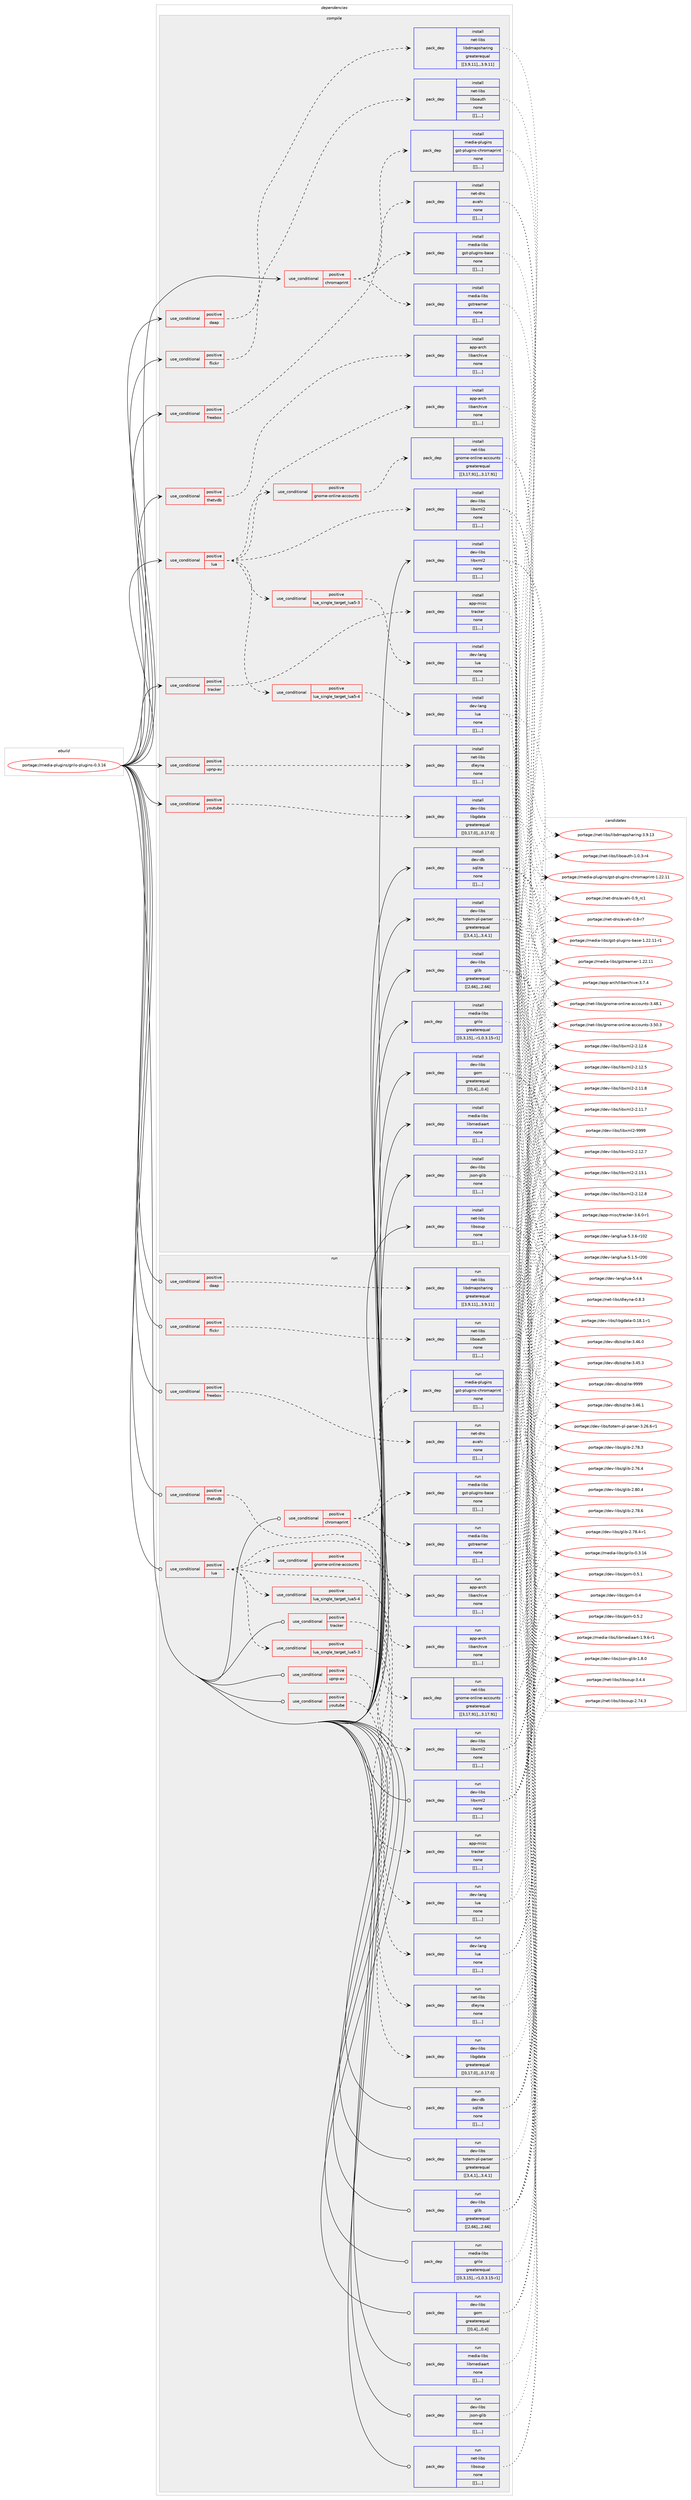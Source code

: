 digraph prolog {

# *************
# Graph options
# *************

newrank=true;
concentrate=true;
compound=true;
graph [rankdir=LR,fontname=Helvetica,fontsize=10,ranksep=1.5];#, ranksep=2.5, nodesep=0.2];
edge  [arrowhead=vee];
node  [fontname=Helvetica,fontsize=10];

# **********
# The ebuild
# **********

subgraph cluster_leftcol {
color=gray;
label=<<i>ebuild</i>>;
id [label="portage://media-plugins/grilo-plugins-0.3.16", color=red, width=4, href="../media-plugins/grilo-plugins-0.3.16.svg"];
}

# ****************
# The dependencies
# ****************

subgraph cluster_midcol {
color=gray;
label=<<i>dependencies</i>>;
subgraph cluster_compile {
fillcolor="#eeeeee";
style=filled;
label=<<i>compile</i>>;
subgraph cond82218 {
dependency324879 [label=<<TABLE BORDER="0" CELLBORDER="1" CELLSPACING="0" CELLPADDING="4"><TR><TD ROWSPAN="3" CELLPADDING="10">use_conditional</TD></TR><TR><TD>positive</TD></TR><TR><TD>chromaprint</TD></TR></TABLE>>, shape=none, color=red];
subgraph pack240102 {
dependency324880 [label=<<TABLE BORDER="0" CELLBORDER="1" CELLSPACING="0" CELLPADDING="4" WIDTH="220"><TR><TD ROWSPAN="6" CELLPADDING="30">pack_dep</TD></TR><TR><TD WIDTH="110">install</TD></TR><TR><TD>media-libs</TD></TR><TR><TD>gstreamer</TD></TR><TR><TD>none</TD></TR><TR><TD>[[],,,,]</TD></TR></TABLE>>, shape=none, color=blue];
}
dependency324879:e -> dependency324880:w [weight=20,style="dashed",arrowhead="vee"];
subgraph pack240103 {
dependency324881 [label=<<TABLE BORDER="0" CELLBORDER="1" CELLSPACING="0" CELLPADDING="4" WIDTH="220"><TR><TD ROWSPAN="6" CELLPADDING="30">pack_dep</TD></TR><TR><TD WIDTH="110">install</TD></TR><TR><TD>media-libs</TD></TR><TR><TD>gst-plugins-base</TD></TR><TR><TD>none</TD></TR><TR><TD>[[],,,,]</TD></TR></TABLE>>, shape=none, color=blue];
}
dependency324879:e -> dependency324881:w [weight=20,style="dashed",arrowhead="vee"];
subgraph pack240104 {
dependency324882 [label=<<TABLE BORDER="0" CELLBORDER="1" CELLSPACING="0" CELLPADDING="4" WIDTH="220"><TR><TD ROWSPAN="6" CELLPADDING="30">pack_dep</TD></TR><TR><TD WIDTH="110">install</TD></TR><TR><TD>media-plugins</TD></TR><TR><TD>gst-plugins-chromaprint</TD></TR><TR><TD>none</TD></TR><TR><TD>[[],,,,]</TD></TR></TABLE>>, shape=none, color=blue];
}
dependency324879:e -> dependency324882:w [weight=20,style="dashed",arrowhead="vee"];
}
id:e -> dependency324879:w [weight=20,style="solid",arrowhead="vee"];
subgraph cond82219 {
dependency324883 [label=<<TABLE BORDER="0" CELLBORDER="1" CELLSPACING="0" CELLPADDING="4"><TR><TD ROWSPAN="3" CELLPADDING="10">use_conditional</TD></TR><TR><TD>positive</TD></TR><TR><TD>daap</TD></TR></TABLE>>, shape=none, color=red];
subgraph pack240105 {
dependency324884 [label=<<TABLE BORDER="0" CELLBORDER="1" CELLSPACING="0" CELLPADDING="4" WIDTH="220"><TR><TD ROWSPAN="6" CELLPADDING="30">pack_dep</TD></TR><TR><TD WIDTH="110">install</TD></TR><TR><TD>net-libs</TD></TR><TR><TD>libdmapsharing</TD></TR><TR><TD>greaterequal</TD></TR><TR><TD>[[3,9,11],,,3.9.11]</TD></TR></TABLE>>, shape=none, color=blue];
}
dependency324883:e -> dependency324884:w [weight=20,style="dashed",arrowhead="vee"];
}
id:e -> dependency324883:w [weight=20,style="solid",arrowhead="vee"];
subgraph cond82220 {
dependency324885 [label=<<TABLE BORDER="0" CELLBORDER="1" CELLSPACING="0" CELLPADDING="4"><TR><TD ROWSPAN="3" CELLPADDING="10">use_conditional</TD></TR><TR><TD>positive</TD></TR><TR><TD>flickr</TD></TR></TABLE>>, shape=none, color=red];
subgraph pack240106 {
dependency324886 [label=<<TABLE BORDER="0" CELLBORDER="1" CELLSPACING="0" CELLPADDING="4" WIDTH="220"><TR><TD ROWSPAN="6" CELLPADDING="30">pack_dep</TD></TR><TR><TD WIDTH="110">install</TD></TR><TR><TD>net-libs</TD></TR><TR><TD>liboauth</TD></TR><TR><TD>none</TD></TR><TR><TD>[[],,,,]</TD></TR></TABLE>>, shape=none, color=blue];
}
dependency324885:e -> dependency324886:w [weight=20,style="dashed",arrowhead="vee"];
}
id:e -> dependency324885:w [weight=20,style="solid",arrowhead="vee"];
subgraph cond82221 {
dependency324887 [label=<<TABLE BORDER="0" CELLBORDER="1" CELLSPACING="0" CELLPADDING="4"><TR><TD ROWSPAN="3" CELLPADDING="10">use_conditional</TD></TR><TR><TD>positive</TD></TR><TR><TD>freebox</TD></TR></TABLE>>, shape=none, color=red];
subgraph pack240107 {
dependency324888 [label=<<TABLE BORDER="0" CELLBORDER="1" CELLSPACING="0" CELLPADDING="4" WIDTH="220"><TR><TD ROWSPAN="6" CELLPADDING="30">pack_dep</TD></TR><TR><TD WIDTH="110">install</TD></TR><TR><TD>net-dns</TD></TR><TR><TD>avahi</TD></TR><TR><TD>none</TD></TR><TR><TD>[[],,,,]</TD></TR></TABLE>>, shape=none, color=blue];
}
dependency324887:e -> dependency324888:w [weight=20,style="dashed",arrowhead="vee"];
}
id:e -> dependency324887:w [weight=20,style="solid",arrowhead="vee"];
subgraph cond82222 {
dependency324889 [label=<<TABLE BORDER="0" CELLBORDER="1" CELLSPACING="0" CELLPADDING="4"><TR><TD ROWSPAN="3" CELLPADDING="10">use_conditional</TD></TR><TR><TD>positive</TD></TR><TR><TD>lua</TD></TR></TABLE>>, shape=none, color=red];
subgraph cond82223 {
dependency324890 [label=<<TABLE BORDER="0" CELLBORDER="1" CELLSPACING="0" CELLPADDING="4"><TR><TD ROWSPAN="3" CELLPADDING="10">use_conditional</TD></TR><TR><TD>positive</TD></TR><TR><TD>lua_single_target_lua5-3</TD></TR></TABLE>>, shape=none, color=red];
subgraph pack240108 {
dependency324891 [label=<<TABLE BORDER="0" CELLBORDER="1" CELLSPACING="0" CELLPADDING="4" WIDTH="220"><TR><TD ROWSPAN="6" CELLPADDING="30">pack_dep</TD></TR><TR><TD WIDTH="110">install</TD></TR><TR><TD>dev-lang</TD></TR><TR><TD>lua</TD></TR><TR><TD>none</TD></TR><TR><TD>[[],,,,]</TD></TR></TABLE>>, shape=none, color=blue];
}
dependency324890:e -> dependency324891:w [weight=20,style="dashed",arrowhead="vee"];
}
dependency324889:e -> dependency324890:w [weight=20,style="dashed",arrowhead="vee"];
subgraph cond82224 {
dependency324892 [label=<<TABLE BORDER="0" CELLBORDER="1" CELLSPACING="0" CELLPADDING="4"><TR><TD ROWSPAN="3" CELLPADDING="10">use_conditional</TD></TR><TR><TD>positive</TD></TR><TR><TD>lua_single_target_lua5-4</TD></TR></TABLE>>, shape=none, color=red];
subgraph pack240109 {
dependency324893 [label=<<TABLE BORDER="0" CELLBORDER="1" CELLSPACING="0" CELLPADDING="4" WIDTH="220"><TR><TD ROWSPAN="6" CELLPADDING="30">pack_dep</TD></TR><TR><TD WIDTH="110">install</TD></TR><TR><TD>dev-lang</TD></TR><TR><TD>lua</TD></TR><TR><TD>none</TD></TR><TR><TD>[[],,,,]</TD></TR></TABLE>>, shape=none, color=blue];
}
dependency324892:e -> dependency324893:w [weight=20,style="dashed",arrowhead="vee"];
}
dependency324889:e -> dependency324892:w [weight=20,style="dashed",arrowhead="vee"];
subgraph pack240110 {
dependency324894 [label=<<TABLE BORDER="0" CELLBORDER="1" CELLSPACING="0" CELLPADDING="4" WIDTH="220"><TR><TD ROWSPAN="6" CELLPADDING="30">pack_dep</TD></TR><TR><TD WIDTH="110">install</TD></TR><TR><TD>app-arch</TD></TR><TR><TD>libarchive</TD></TR><TR><TD>none</TD></TR><TR><TD>[[],,,,]</TD></TR></TABLE>>, shape=none, color=blue];
}
dependency324889:e -> dependency324894:w [weight=20,style="dashed",arrowhead="vee"];
subgraph pack240111 {
dependency324895 [label=<<TABLE BORDER="0" CELLBORDER="1" CELLSPACING="0" CELLPADDING="4" WIDTH="220"><TR><TD ROWSPAN="6" CELLPADDING="30">pack_dep</TD></TR><TR><TD WIDTH="110">install</TD></TR><TR><TD>dev-libs</TD></TR><TR><TD>libxml2</TD></TR><TR><TD>none</TD></TR><TR><TD>[[],,,,]</TD></TR></TABLE>>, shape=none, color=blue];
}
dependency324889:e -> dependency324895:w [weight=20,style="dashed",arrowhead="vee"];
subgraph cond82225 {
dependency324896 [label=<<TABLE BORDER="0" CELLBORDER="1" CELLSPACING="0" CELLPADDING="4"><TR><TD ROWSPAN="3" CELLPADDING="10">use_conditional</TD></TR><TR><TD>positive</TD></TR><TR><TD>gnome-online-accounts</TD></TR></TABLE>>, shape=none, color=red];
subgraph pack240112 {
dependency324897 [label=<<TABLE BORDER="0" CELLBORDER="1" CELLSPACING="0" CELLPADDING="4" WIDTH="220"><TR><TD ROWSPAN="6" CELLPADDING="30">pack_dep</TD></TR><TR><TD WIDTH="110">install</TD></TR><TR><TD>net-libs</TD></TR><TR><TD>gnome-online-accounts</TD></TR><TR><TD>greaterequal</TD></TR><TR><TD>[[3,17,91],,,3.17.91]</TD></TR></TABLE>>, shape=none, color=blue];
}
dependency324896:e -> dependency324897:w [weight=20,style="dashed",arrowhead="vee"];
}
dependency324889:e -> dependency324896:w [weight=20,style="dashed",arrowhead="vee"];
}
id:e -> dependency324889:w [weight=20,style="solid",arrowhead="vee"];
subgraph cond82226 {
dependency324898 [label=<<TABLE BORDER="0" CELLBORDER="1" CELLSPACING="0" CELLPADDING="4"><TR><TD ROWSPAN="3" CELLPADDING="10">use_conditional</TD></TR><TR><TD>positive</TD></TR><TR><TD>thetvdb</TD></TR></TABLE>>, shape=none, color=red];
subgraph pack240113 {
dependency324899 [label=<<TABLE BORDER="0" CELLBORDER="1" CELLSPACING="0" CELLPADDING="4" WIDTH="220"><TR><TD ROWSPAN="6" CELLPADDING="30">pack_dep</TD></TR><TR><TD WIDTH="110">install</TD></TR><TR><TD>app-arch</TD></TR><TR><TD>libarchive</TD></TR><TR><TD>none</TD></TR><TR><TD>[[],,,,]</TD></TR></TABLE>>, shape=none, color=blue];
}
dependency324898:e -> dependency324899:w [weight=20,style="dashed",arrowhead="vee"];
}
id:e -> dependency324898:w [weight=20,style="solid",arrowhead="vee"];
subgraph cond82227 {
dependency324900 [label=<<TABLE BORDER="0" CELLBORDER="1" CELLSPACING="0" CELLPADDING="4"><TR><TD ROWSPAN="3" CELLPADDING="10">use_conditional</TD></TR><TR><TD>positive</TD></TR><TR><TD>tracker</TD></TR></TABLE>>, shape=none, color=red];
subgraph pack240114 {
dependency324901 [label=<<TABLE BORDER="0" CELLBORDER="1" CELLSPACING="0" CELLPADDING="4" WIDTH="220"><TR><TD ROWSPAN="6" CELLPADDING="30">pack_dep</TD></TR><TR><TD WIDTH="110">install</TD></TR><TR><TD>app-misc</TD></TR><TR><TD>tracker</TD></TR><TR><TD>none</TD></TR><TR><TD>[[],,,,]</TD></TR></TABLE>>, shape=none, color=blue];
}
dependency324900:e -> dependency324901:w [weight=20,style="dashed",arrowhead="vee"];
}
id:e -> dependency324900:w [weight=20,style="solid",arrowhead="vee"];
subgraph cond82228 {
dependency324902 [label=<<TABLE BORDER="0" CELLBORDER="1" CELLSPACING="0" CELLPADDING="4"><TR><TD ROWSPAN="3" CELLPADDING="10">use_conditional</TD></TR><TR><TD>positive</TD></TR><TR><TD>upnp-av</TD></TR></TABLE>>, shape=none, color=red];
subgraph pack240115 {
dependency324903 [label=<<TABLE BORDER="0" CELLBORDER="1" CELLSPACING="0" CELLPADDING="4" WIDTH="220"><TR><TD ROWSPAN="6" CELLPADDING="30">pack_dep</TD></TR><TR><TD WIDTH="110">install</TD></TR><TR><TD>net-libs</TD></TR><TR><TD>dleyna</TD></TR><TR><TD>none</TD></TR><TR><TD>[[],,,,]</TD></TR></TABLE>>, shape=none, color=blue];
}
dependency324902:e -> dependency324903:w [weight=20,style="dashed",arrowhead="vee"];
}
id:e -> dependency324902:w [weight=20,style="solid",arrowhead="vee"];
subgraph cond82229 {
dependency324904 [label=<<TABLE BORDER="0" CELLBORDER="1" CELLSPACING="0" CELLPADDING="4"><TR><TD ROWSPAN="3" CELLPADDING="10">use_conditional</TD></TR><TR><TD>positive</TD></TR><TR><TD>youtube</TD></TR></TABLE>>, shape=none, color=red];
subgraph pack240116 {
dependency324905 [label=<<TABLE BORDER="0" CELLBORDER="1" CELLSPACING="0" CELLPADDING="4" WIDTH="220"><TR><TD ROWSPAN="6" CELLPADDING="30">pack_dep</TD></TR><TR><TD WIDTH="110">install</TD></TR><TR><TD>dev-libs</TD></TR><TR><TD>libgdata</TD></TR><TR><TD>greaterequal</TD></TR><TR><TD>[[0,17,0],,,0.17.0]</TD></TR></TABLE>>, shape=none, color=blue];
}
dependency324904:e -> dependency324905:w [weight=20,style="dashed",arrowhead="vee"];
}
id:e -> dependency324904:w [weight=20,style="solid",arrowhead="vee"];
subgraph pack240117 {
dependency324906 [label=<<TABLE BORDER="0" CELLBORDER="1" CELLSPACING="0" CELLPADDING="4" WIDTH="220"><TR><TD ROWSPAN="6" CELLPADDING="30">pack_dep</TD></TR><TR><TD WIDTH="110">install</TD></TR><TR><TD>dev-db</TD></TR><TR><TD>sqlite</TD></TR><TR><TD>none</TD></TR><TR><TD>[[],,,,]</TD></TR></TABLE>>, shape=none, color=blue];
}
id:e -> dependency324906:w [weight=20,style="solid",arrowhead="vee"];
subgraph pack240118 {
dependency324907 [label=<<TABLE BORDER="0" CELLBORDER="1" CELLSPACING="0" CELLPADDING="4" WIDTH="220"><TR><TD ROWSPAN="6" CELLPADDING="30">pack_dep</TD></TR><TR><TD WIDTH="110">install</TD></TR><TR><TD>dev-libs</TD></TR><TR><TD>glib</TD></TR><TR><TD>greaterequal</TD></TR><TR><TD>[[2,66],,,2.66]</TD></TR></TABLE>>, shape=none, color=blue];
}
id:e -> dependency324907:w [weight=20,style="solid",arrowhead="vee"];
subgraph pack240119 {
dependency324908 [label=<<TABLE BORDER="0" CELLBORDER="1" CELLSPACING="0" CELLPADDING="4" WIDTH="220"><TR><TD ROWSPAN="6" CELLPADDING="30">pack_dep</TD></TR><TR><TD WIDTH="110">install</TD></TR><TR><TD>dev-libs</TD></TR><TR><TD>gom</TD></TR><TR><TD>greaterequal</TD></TR><TR><TD>[[0,4],,,0.4]</TD></TR></TABLE>>, shape=none, color=blue];
}
id:e -> dependency324908:w [weight=20,style="solid",arrowhead="vee"];
subgraph pack240120 {
dependency324909 [label=<<TABLE BORDER="0" CELLBORDER="1" CELLSPACING="0" CELLPADDING="4" WIDTH="220"><TR><TD ROWSPAN="6" CELLPADDING="30">pack_dep</TD></TR><TR><TD WIDTH="110">install</TD></TR><TR><TD>dev-libs</TD></TR><TR><TD>json-glib</TD></TR><TR><TD>none</TD></TR><TR><TD>[[],,,,]</TD></TR></TABLE>>, shape=none, color=blue];
}
id:e -> dependency324909:w [weight=20,style="solid",arrowhead="vee"];
subgraph pack240121 {
dependency324910 [label=<<TABLE BORDER="0" CELLBORDER="1" CELLSPACING="0" CELLPADDING="4" WIDTH="220"><TR><TD ROWSPAN="6" CELLPADDING="30">pack_dep</TD></TR><TR><TD WIDTH="110">install</TD></TR><TR><TD>dev-libs</TD></TR><TR><TD>libxml2</TD></TR><TR><TD>none</TD></TR><TR><TD>[[],,,,]</TD></TR></TABLE>>, shape=none, color=blue];
}
id:e -> dependency324910:w [weight=20,style="solid",arrowhead="vee"];
subgraph pack240122 {
dependency324911 [label=<<TABLE BORDER="0" CELLBORDER="1" CELLSPACING="0" CELLPADDING="4" WIDTH="220"><TR><TD ROWSPAN="6" CELLPADDING="30">pack_dep</TD></TR><TR><TD WIDTH="110">install</TD></TR><TR><TD>dev-libs</TD></TR><TR><TD>totem-pl-parser</TD></TR><TR><TD>greaterequal</TD></TR><TR><TD>[[3,4,1],,,3.4.1]</TD></TR></TABLE>>, shape=none, color=blue];
}
id:e -> dependency324911:w [weight=20,style="solid",arrowhead="vee"];
subgraph pack240123 {
dependency324912 [label=<<TABLE BORDER="0" CELLBORDER="1" CELLSPACING="0" CELLPADDING="4" WIDTH="220"><TR><TD ROWSPAN="6" CELLPADDING="30">pack_dep</TD></TR><TR><TD WIDTH="110">install</TD></TR><TR><TD>media-libs</TD></TR><TR><TD>grilo</TD></TR><TR><TD>greaterequal</TD></TR><TR><TD>[[0,3,15],,-r1,0.3.15-r1]</TD></TR></TABLE>>, shape=none, color=blue];
}
id:e -> dependency324912:w [weight=20,style="solid",arrowhead="vee"];
subgraph pack240124 {
dependency324913 [label=<<TABLE BORDER="0" CELLBORDER="1" CELLSPACING="0" CELLPADDING="4" WIDTH="220"><TR><TD ROWSPAN="6" CELLPADDING="30">pack_dep</TD></TR><TR><TD WIDTH="110">install</TD></TR><TR><TD>media-libs</TD></TR><TR><TD>libmediaart</TD></TR><TR><TD>none</TD></TR><TR><TD>[[],,,,]</TD></TR></TABLE>>, shape=none, color=blue];
}
id:e -> dependency324913:w [weight=20,style="solid",arrowhead="vee"];
subgraph pack240125 {
dependency324914 [label=<<TABLE BORDER="0" CELLBORDER="1" CELLSPACING="0" CELLPADDING="4" WIDTH="220"><TR><TD ROWSPAN="6" CELLPADDING="30">pack_dep</TD></TR><TR><TD WIDTH="110">install</TD></TR><TR><TD>net-libs</TD></TR><TR><TD>libsoup</TD></TR><TR><TD>none</TD></TR><TR><TD>[[],,,,]</TD></TR></TABLE>>, shape=none, color=blue];
}
id:e -> dependency324914:w [weight=20,style="solid",arrowhead="vee"];
}
subgraph cluster_compileandrun {
fillcolor="#eeeeee";
style=filled;
label=<<i>compile and run</i>>;
}
subgraph cluster_run {
fillcolor="#eeeeee";
style=filled;
label=<<i>run</i>>;
subgraph cond82230 {
dependency324915 [label=<<TABLE BORDER="0" CELLBORDER="1" CELLSPACING="0" CELLPADDING="4"><TR><TD ROWSPAN="3" CELLPADDING="10">use_conditional</TD></TR><TR><TD>positive</TD></TR><TR><TD>chromaprint</TD></TR></TABLE>>, shape=none, color=red];
subgraph pack240126 {
dependency324916 [label=<<TABLE BORDER="0" CELLBORDER="1" CELLSPACING="0" CELLPADDING="4" WIDTH="220"><TR><TD ROWSPAN="6" CELLPADDING="30">pack_dep</TD></TR><TR><TD WIDTH="110">run</TD></TR><TR><TD>media-libs</TD></TR><TR><TD>gstreamer</TD></TR><TR><TD>none</TD></TR><TR><TD>[[],,,,]</TD></TR></TABLE>>, shape=none, color=blue];
}
dependency324915:e -> dependency324916:w [weight=20,style="dashed",arrowhead="vee"];
subgraph pack240127 {
dependency324917 [label=<<TABLE BORDER="0" CELLBORDER="1" CELLSPACING="0" CELLPADDING="4" WIDTH="220"><TR><TD ROWSPAN="6" CELLPADDING="30">pack_dep</TD></TR><TR><TD WIDTH="110">run</TD></TR><TR><TD>media-libs</TD></TR><TR><TD>gst-plugins-base</TD></TR><TR><TD>none</TD></TR><TR><TD>[[],,,,]</TD></TR></TABLE>>, shape=none, color=blue];
}
dependency324915:e -> dependency324917:w [weight=20,style="dashed",arrowhead="vee"];
subgraph pack240128 {
dependency324918 [label=<<TABLE BORDER="0" CELLBORDER="1" CELLSPACING="0" CELLPADDING="4" WIDTH="220"><TR><TD ROWSPAN="6" CELLPADDING="30">pack_dep</TD></TR><TR><TD WIDTH="110">run</TD></TR><TR><TD>media-plugins</TD></TR><TR><TD>gst-plugins-chromaprint</TD></TR><TR><TD>none</TD></TR><TR><TD>[[],,,,]</TD></TR></TABLE>>, shape=none, color=blue];
}
dependency324915:e -> dependency324918:w [weight=20,style="dashed",arrowhead="vee"];
}
id:e -> dependency324915:w [weight=20,style="solid",arrowhead="odot"];
subgraph cond82231 {
dependency324919 [label=<<TABLE BORDER="0" CELLBORDER="1" CELLSPACING="0" CELLPADDING="4"><TR><TD ROWSPAN="3" CELLPADDING="10">use_conditional</TD></TR><TR><TD>positive</TD></TR><TR><TD>daap</TD></TR></TABLE>>, shape=none, color=red];
subgraph pack240129 {
dependency324920 [label=<<TABLE BORDER="0" CELLBORDER="1" CELLSPACING="0" CELLPADDING="4" WIDTH="220"><TR><TD ROWSPAN="6" CELLPADDING="30">pack_dep</TD></TR><TR><TD WIDTH="110">run</TD></TR><TR><TD>net-libs</TD></TR><TR><TD>libdmapsharing</TD></TR><TR><TD>greaterequal</TD></TR><TR><TD>[[3,9,11],,,3.9.11]</TD></TR></TABLE>>, shape=none, color=blue];
}
dependency324919:e -> dependency324920:w [weight=20,style="dashed",arrowhead="vee"];
}
id:e -> dependency324919:w [weight=20,style="solid",arrowhead="odot"];
subgraph cond82232 {
dependency324921 [label=<<TABLE BORDER="0" CELLBORDER="1" CELLSPACING="0" CELLPADDING="4"><TR><TD ROWSPAN="3" CELLPADDING="10">use_conditional</TD></TR><TR><TD>positive</TD></TR><TR><TD>flickr</TD></TR></TABLE>>, shape=none, color=red];
subgraph pack240130 {
dependency324922 [label=<<TABLE BORDER="0" CELLBORDER="1" CELLSPACING="0" CELLPADDING="4" WIDTH="220"><TR><TD ROWSPAN="6" CELLPADDING="30">pack_dep</TD></TR><TR><TD WIDTH="110">run</TD></TR><TR><TD>net-libs</TD></TR><TR><TD>liboauth</TD></TR><TR><TD>none</TD></TR><TR><TD>[[],,,,]</TD></TR></TABLE>>, shape=none, color=blue];
}
dependency324921:e -> dependency324922:w [weight=20,style="dashed",arrowhead="vee"];
}
id:e -> dependency324921:w [weight=20,style="solid",arrowhead="odot"];
subgraph cond82233 {
dependency324923 [label=<<TABLE BORDER="0" CELLBORDER="1" CELLSPACING="0" CELLPADDING="4"><TR><TD ROWSPAN="3" CELLPADDING="10">use_conditional</TD></TR><TR><TD>positive</TD></TR><TR><TD>freebox</TD></TR></TABLE>>, shape=none, color=red];
subgraph pack240131 {
dependency324924 [label=<<TABLE BORDER="0" CELLBORDER="1" CELLSPACING="0" CELLPADDING="4" WIDTH="220"><TR><TD ROWSPAN="6" CELLPADDING="30">pack_dep</TD></TR><TR><TD WIDTH="110">run</TD></TR><TR><TD>net-dns</TD></TR><TR><TD>avahi</TD></TR><TR><TD>none</TD></TR><TR><TD>[[],,,,]</TD></TR></TABLE>>, shape=none, color=blue];
}
dependency324923:e -> dependency324924:w [weight=20,style="dashed",arrowhead="vee"];
}
id:e -> dependency324923:w [weight=20,style="solid",arrowhead="odot"];
subgraph cond82234 {
dependency324925 [label=<<TABLE BORDER="0" CELLBORDER="1" CELLSPACING="0" CELLPADDING="4"><TR><TD ROWSPAN="3" CELLPADDING="10">use_conditional</TD></TR><TR><TD>positive</TD></TR><TR><TD>lua</TD></TR></TABLE>>, shape=none, color=red];
subgraph cond82235 {
dependency324926 [label=<<TABLE BORDER="0" CELLBORDER="1" CELLSPACING="0" CELLPADDING="4"><TR><TD ROWSPAN="3" CELLPADDING="10">use_conditional</TD></TR><TR><TD>positive</TD></TR><TR><TD>lua_single_target_lua5-3</TD></TR></TABLE>>, shape=none, color=red];
subgraph pack240132 {
dependency324927 [label=<<TABLE BORDER="0" CELLBORDER="1" CELLSPACING="0" CELLPADDING="4" WIDTH="220"><TR><TD ROWSPAN="6" CELLPADDING="30">pack_dep</TD></TR><TR><TD WIDTH="110">run</TD></TR><TR><TD>dev-lang</TD></TR><TR><TD>lua</TD></TR><TR><TD>none</TD></TR><TR><TD>[[],,,,]</TD></TR></TABLE>>, shape=none, color=blue];
}
dependency324926:e -> dependency324927:w [weight=20,style="dashed",arrowhead="vee"];
}
dependency324925:e -> dependency324926:w [weight=20,style="dashed",arrowhead="vee"];
subgraph cond82236 {
dependency324928 [label=<<TABLE BORDER="0" CELLBORDER="1" CELLSPACING="0" CELLPADDING="4"><TR><TD ROWSPAN="3" CELLPADDING="10">use_conditional</TD></TR><TR><TD>positive</TD></TR><TR><TD>lua_single_target_lua5-4</TD></TR></TABLE>>, shape=none, color=red];
subgraph pack240133 {
dependency324929 [label=<<TABLE BORDER="0" CELLBORDER="1" CELLSPACING="0" CELLPADDING="4" WIDTH="220"><TR><TD ROWSPAN="6" CELLPADDING="30">pack_dep</TD></TR><TR><TD WIDTH="110">run</TD></TR><TR><TD>dev-lang</TD></TR><TR><TD>lua</TD></TR><TR><TD>none</TD></TR><TR><TD>[[],,,,]</TD></TR></TABLE>>, shape=none, color=blue];
}
dependency324928:e -> dependency324929:w [weight=20,style="dashed",arrowhead="vee"];
}
dependency324925:e -> dependency324928:w [weight=20,style="dashed",arrowhead="vee"];
subgraph pack240134 {
dependency324930 [label=<<TABLE BORDER="0" CELLBORDER="1" CELLSPACING="0" CELLPADDING="4" WIDTH="220"><TR><TD ROWSPAN="6" CELLPADDING="30">pack_dep</TD></TR><TR><TD WIDTH="110">run</TD></TR><TR><TD>app-arch</TD></TR><TR><TD>libarchive</TD></TR><TR><TD>none</TD></TR><TR><TD>[[],,,,]</TD></TR></TABLE>>, shape=none, color=blue];
}
dependency324925:e -> dependency324930:w [weight=20,style="dashed",arrowhead="vee"];
subgraph pack240135 {
dependency324931 [label=<<TABLE BORDER="0" CELLBORDER="1" CELLSPACING="0" CELLPADDING="4" WIDTH="220"><TR><TD ROWSPAN="6" CELLPADDING="30">pack_dep</TD></TR><TR><TD WIDTH="110">run</TD></TR><TR><TD>dev-libs</TD></TR><TR><TD>libxml2</TD></TR><TR><TD>none</TD></TR><TR><TD>[[],,,,]</TD></TR></TABLE>>, shape=none, color=blue];
}
dependency324925:e -> dependency324931:w [weight=20,style="dashed",arrowhead="vee"];
subgraph cond82237 {
dependency324932 [label=<<TABLE BORDER="0" CELLBORDER="1" CELLSPACING="0" CELLPADDING="4"><TR><TD ROWSPAN="3" CELLPADDING="10">use_conditional</TD></TR><TR><TD>positive</TD></TR><TR><TD>gnome-online-accounts</TD></TR></TABLE>>, shape=none, color=red];
subgraph pack240136 {
dependency324933 [label=<<TABLE BORDER="0" CELLBORDER="1" CELLSPACING="0" CELLPADDING="4" WIDTH="220"><TR><TD ROWSPAN="6" CELLPADDING="30">pack_dep</TD></TR><TR><TD WIDTH="110">run</TD></TR><TR><TD>net-libs</TD></TR><TR><TD>gnome-online-accounts</TD></TR><TR><TD>greaterequal</TD></TR><TR><TD>[[3,17,91],,,3.17.91]</TD></TR></TABLE>>, shape=none, color=blue];
}
dependency324932:e -> dependency324933:w [weight=20,style="dashed",arrowhead="vee"];
}
dependency324925:e -> dependency324932:w [weight=20,style="dashed",arrowhead="vee"];
}
id:e -> dependency324925:w [weight=20,style="solid",arrowhead="odot"];
subgraph cond82238 {
dependency324934 [label=<<TABLE BORDER="0" CELLBORDER="1" CELLSPACING="0" CELLPADDING="4"><TR><TD ROWSPAN="3" CELLPADDING="10">use_conditional</TD></TR><TR><TD>positive</TD></TR><TR><TD>thetvdb</TD></TR></TABLE>>, shape=none, color=red];
subgraph pack240137 {
dependency324935 [label=<<TABLE BORDER="0" CELLBORDER="1" CELLSPACING="0" CELLPADDING="4" WIDTH="220"><TR><TD ROWSPAN="6" CELLPADDING="30">pack_dep</TD></TR><TR><TD WIDTH="110">run</TD></TR><TR><TD>app-arch</TD></TR><TR><TD>libarchive</TD></TR><TR><TD>none</TD></TR><TR><TD>[[],,,,]</TD></TR></TABLE>>, shape=none, color=blue];
}
dependency324934:e -> dependency324935:w [weight=20,style="dashed",arrowhead="vee"];
}
id:e -> dependency324934:w [weight=20,style="solid",arrowhead="odot"];
subgraph cond82239 {
dependency324936 [label=<<TABLE BORDER="0" CELLBORDER="1" CELLSPACING="0" CELLPADDING="4"><TR><TD ROWSPAN="3" CELLPADDING="10">use_conditional</TD></TR><TR><TD>positive</TD></TR><TR><TD>tracker</TD></TR></TABLE>>, shape=none, color=red];
subgraph pack240138 {
dependency324937 [label=<<TABLE BORDER="0" CELLBORDER="1" CELLSPACING="0" CELLPADDING="4" WIDTH="220"><TR><TD ROWSPAN="6" CELLPADDING="30">pack_dep</TD></TR><TR><TD WIDTH="110">run</TD></TR><TR><TD>app-misc</TD></TR><TR><TD>tracker</TD></TR><TR><TD>none</TD></TR><TR><TD>[[],,,,]</TD></TR></TABLE>>, shape=none, color=blue];
}
dependency324936:e -> dependency324937:w [weight=20,style="dashed",arrowhead="vee"];
}
id:e -> dependency324936:w [weight=20,style="solid",arrowhead="odot"];
subgraph cond82240 {
dependency324938 [label=<<TABLE BORDER="0" CELLBORDER="1" CELLSPACING="0" CELLPADDING="4"><TR><TD ROWSPAN="3" CELLPADDING="10">use_conditional</TD></TR><TR><TD>positive</TD></TR><TR><TD>upnp-av</TD></TR></TABLE>>, shape=none, color=red];
subgraph pack240139 {
dependency324939 [label=<<TABLE BORDER="0" CELLBORDER="1" CELLSPACING="0" CELLPADDING="4" WIDTH="220"><TR><TD ROWSPAN="6" CELLPADDING="30">pack_dep</TD></TR><TR><TD WIDTH="110">run</TD></TR><TR><TD>net-libs</TD></TR><TR><TD>dleyna</TD></TR><TR><TD>none</TD></TR><TR><TD>[[],,,,]</TD></TR></TABLE>>, shape=none, color=blue];
}
dependency324938:e -> dependency324939:w [weight=20,style="dashed",arrowhead="vee"];
}
id:e -> dependency324938:w [weight=20,style="solid",arrowhead="odot"];
subgraph cond82241 {
dependency324940 [label=<<TABLE BORDER="0" CELLBORDER="1" CELLSPACING="0" CELLPADDING="4"><TR><TD ROWSPAN="3" CELLPADDING="10">use_conditional</TD></TR><TR><TD>positive</TD></TR><TR><TD>youtube</TD></TR></TABLE>>, shape=none, color=red];
subgraph pack240140 {
dependency324941 [label=<<TABLE BORDER="0" CELLBORDER="1" CELLSPACING="0" CELLPADDING="4" WIDTH="220"><TR><TD ROWSPAN="6" CELLPADDING="30">pack_dep</TD></TR><TR><TD WIDTH="110">run</TD></TR><TR><TD>dev-libs</TD></TR><TR><TD>libgdata</TD></TR><TR><TD>greaterequal</TD></TR><TR><TD>[[0,17,0],,,0.17.0]</TD></TR></TABLE>>, shape=none, color=blue];
}
dependency324940:e -> dependency324941:w [weight=20,style="dashed",arrowhead="vee"];
}
id:e -> dependency324940:w [weight=20,style="solid",arrowhead="odot"];
subgraph pack240141 {
dependency324942 [label=<<TABLE BORDER="0" CELLBORDER="1" CELLSPACING="0" CELLPADDING="4" WIDTH="220"><TR><TD ROWSPAN="6" CELLPADDING="30">pack_dep</TD></TR><TR><TD WIDTH="110">run</TD></TR><TR><TD>dev-db</TD></TR><TR><TD>sqlite</TD></TR><TR><TD>none</TD></TR><TR><TD>[[],,,,]</TD></TR></TABLE>>, shape=none, color=blue];
}
id:e -> dependency324942:w [weight=20,style="solid",arrowhead="odot"];
subgraph pack240142 {
dependency324943 [label=<<TABLE BORDER="0" CELLBORDER="1" CELLSPACING="0" CELLPADDING="4" WIDTH="220"><TR><TD ROWSPAN="6" CELLPADDING="30">pack_dep</TD></TR><TR><TD WIDTH="110">run</TD></TR><TR><TD>dev-libs</TD></TR><TR><TD>glib</TD></TR><TR><TD>greaterequal</TD></TR><TR><TD>[[2,66],,,2.66]</TD></TR></TABLE>>, shape=none, color=blue];
}
id:e -> dependency324943:w [weight=20,style="solid",arrowhead="odot"];
subgraph pack240143 {
dependency324944 [label=<<TABLE BORDER="0" CELLBORDER="1" CELLSPACING="0" CELLPADDING="4" WIDTH="220"><TR><TD ROWSPAN="6" CELLPADDING="30">pack_dep</TD></TR><TR><TD WIDTH="110">run</TD></TR><TR><TD>dev-libs</TD></TR><TR><TD>gom</TD></TR><TR><TD>greaterequal</TD></TR><TR><TD>[[0,4],,,0.4]</TD></TR></TABLE>>, shape=none, color=blue];
}
id:e -> dependency324944:w [weight=20,style="solid",arrowhead="odot"];
subgraph pack240144 {
dependency324945 [label=<<TABLE BORDER="0" CELLBORDER="1" CELLSPACING="0" CELLPADDING="4" WIDTH="220"><TR><TD ROWSPAN="6" CELLPADDING="30">pack_dep</TD></TR><TR><TD WIDTH="110">run</TD></TR><TR><TD>dev-libs</TD></TR><TR><TD>json-glib</TD></TR><TR><TD>none</TD></TR><TR><TD>[[],,,,]</TD></TR></TABLE>>, shape=none, color=blue];
}
id:e -> dependency324945:w [weight=20,style="solid",arrowhead="odot"];
subgraph pack240145 {
dependency324946 [label=<<TABLE BORDER="0" CELLBORDER="1" CELLSPACING="0" CELLPADDING="4" WIDTH="220"><TR><TD ROWSPAN="6" CELLPADDING="30">pack_dep</TD></TR><TR><TD WIDTH="110">run</TD></TR><TR><TD>dev-libs</TD></TR><TR><TD>libxml2</TD></TR><TR><TD>none</TD></TR><TR><TD>[[],,,,]</TD></TR></TABLE>>, shape=none, color=blue];
}
id:e -> dependency324946:w [weight=20,style="solid",arrowhead="odot"];
subgraph pack240146 {
dependency324947 [label=<<TABLE BORDER="0" CELLBORDER="1" CELLSPACING="0" CELLPADDING="4" WIDTH="220"><TR><TD ROWSPAN="6" CELLPADDING="30">pack_dep</TD></TR><TR><TD WIDTH="110">run</TD></TR><TR><TD>dev-libs</TD></TR><TR><TD>totem-pl-parser</TD></TR><TR><TD>greaterequal</TD></TR><TR><TD>[[3,4,1],,,3.4.1]</TD></TR></TABLE>>, shape=none, color=blue];
}
id:e -> dependency324947:w [weight=20,style="solid",arrowhead="odot"];
subgraph pack240147 {
dependency324948 [label=<<TABLE BORDER="0" CELLBORDER="1" CELLSPACING="0" CELLPADDING="4" WIDTH="220"><TR><TD ROWSPAN="6" CELLPADDING="30">pack_dep</TD></TR><TR><TD WIDTH="110">run</TD></TR><TR><TD>media-libs</TD></TR><TR><TD>grilo</TD></TR><TR><TD>greaterequal</TD></TR><TR><TD>[[0,3,15],,-r1,0.3.15-r1]</TD></TR></TABLE>>, shape=none, color=blue];
}
id:e -> dependency324948:w [weight=20,style="solid",arrowhead="odot"];
subgraph pack240148 {
dependency324949 [label=<<TABLE BORDER="0" CELLBORDER="1" CELLSPACING="0" CELLPADDING="4" WIDTH="220"><TR><TD ROWSPAN="6" CELLPADDING="30">pack_dep</TD></TR><TR><TD WIDTH="110">run</TD></TR><TR><TD>media-libs</TD></TR><TR><TD>libmediaart</TD></TR><TR><TD>none</TD></TR><TR><TD>[[],,,,]</TD></TR></TABLE>>, shape=none, color=blue];
}
id:e -> dependency324949:w [weight=20,style="solid",arrowhead="odot"];
subgraph pack240149 {
dependency324950 [label=<<TABLE BORDER="0" CELLBORDER="1" CELLSPACING="0" CELLPADDING="4" WIDTH="220"><TR><TD ROWSPAN="6" CELLPADDING="30">pack_dep</TD></TR><TR><TD WIDTH="110">run</TD></TR><TR><TD>net-libs</TD></TR><TR><TD>libsoup</TD></TR><TR><TD>none</TD></TR><TR><TD>[[],,,,]</TD></TR></TABLE>>, shape=none, color=blue];
}
id:e -> dependency324950:w [weight=20,style="solid",arrowhead="odot"];
}
}

# **************
# The candidates
# **************

subgraph cluster_choices {
rank=same;
color=gray;
label=<<i>candidates</i>>;

subgraph choice240102 {
color=black;
nodesep=1;
choice10910110010597451081059811547103115116114101971091011144549465050464949 [label="portage://media-libs/gstreamer-1.22.11", color=red, width=4,href="../media-libs/gstreamer-1.22.11.svg"];
dependency324880:e -> choice10910110010597451081059811547103115116114101971091011144549465050464949:w [style=dotted,weight="100"];
}
subgraph choice240103 {
color=black;
nodesep=1;
choice109101100105974510810598115471031151164511210811710310511011545989711510145494650504649494511449 [label="portage://media-libs/gst-plugins-base-1.22.11-r1", color=red, width=4,href="../media-libs/gst-plugins-base-1.22.11-r1.svg"];
dependency324881:e -> choice109101100105974510810598115471031151164511210811710310511011545989711510145494650504649494511449:w [style=dotted,weight="100"];
}
subgraph choice240104 {
color=black;
nodesep=1;
choice109101100105974511210811710310511011547103115116451121081171031051101154599104114111109971121141051101164549465050464949 [label="portage://media-plugins/gst-plugins-chromaprint-1.22.11", color=red, width=4,href="../media-plugins/gst-plugins-chromaprint-1.22.11.svg"];
dependency324882:e -> choice109101100105974511210811710310511011547103115116451121081171031051101154599104114111109971121141051101164549465050464949:w [style=dotted,weight="100"];
}
subgraph choice240105 {
color=black;
nodesep=1;
choice11010111645108105981154710810598100109971121151049711410511010345514657464951 [label="portage://net-libs/libdmapsharing-3.9.13", color=red, width=4,href="../net-libs/libdmapsharing-3.9.13.svg"];
dependency324884:e -> choice11010111645108105981154710810598100109971121151049711410511010345514657464951:w [style=dotted,weight="100"];
}
subgraph choice240106 {
color=black;
nodesep=1;
choice11010111645108105981154710810598111971171161044549464846514511452 [label="portage://net-libs/liboauth-1.0.3-r4", color=red, width=4,href="../net-libs/liboauth-1.0.3-r4.svg"];
dependency324886:e -> choice11010111645108105981154710810598111971171161044549464846514511452:w [style=dotted,weight="100"];
}
subgraph choice240107 {
color=black;
nodesep=1;
choice1101011164510011011547971189710410545484657951149949 [label="portage://net-dns/avahi-0.9_rc1", color=red, width=4,href="../net-dns/avahi-0.9_rc1.svg"];
choice11010111645100110115479711897104105454846564511455 [label="portage://net-dns/avahi-0.8-r7", color=red, width=4,href="../net-dns/avahi-0.8-r7.svg"];
dependency324888:e -> choice1101011164510011011547971189710410545484657951149949:w [style=dotted,weight="100"];
dependency324888:e -> choice11010111645100110115479711897104105454846564511455:w [style=dotted,weight="100"];
}
subgraph choice240108 {
color=black;
nodesep=1;
choice10010111845108971101034710811797455346524654 [label="portage://dev-lang/lua-5.4.6", color=red, width=4,href="../dev-lang/lua-5.4.6.svg"];
choice1001011184510897110103471081179745534651465445114494850 [label="portage://dev-lang/lua-5.3.6-r102", color=red, width=4,href="../dev-lang/lua-5.3.6-r102.svg"];
choice1001011184510897110103471081179745534649465345114504848 [label="portage://dev-lang/lua-5.1.5-r200", color=red, width=4,href="../dev-lang/lua-5.1.5-r200.svg"];
dependency324891:e -> choice10010111845108971101034710811797455346524654:w [style=dotted,weight="100"];
dependency324891:e -> choice1001011184510897110103471081179745534651465445114494850:w [style=dotted,weight="100"];
dependency324891:e -> choice1001011184510897110103471081179745534649465345114504848:w [style=dotted,weight="100"];
}
subgraph choice240109 {
color=black;
nodesep=1;
choice10010111845108971101034710811797455346524654 [label="portage://dev-lang/lua-5.4.6", color=red, width=4,href="../dev-lang/lua-5.4.6.svg"];
choice1001011184510897110103471081179745534651465445114494850 [label="portage://dev-lang/lua-5.3.6-r102", color=red, width=4,href="../dev-lang/lua-5.3.6-r102.svg"];
choice1001011184510897110103471081179745534649465345114504848 [label="portage://dev-lang/lua-5.1.5-r200", color=red, width=4,href="../dev-lang/lua-5.1.5-r200.svg"];
dependency324893:e -> choice10010111845108971101034710811797455346524654:w [style=dotted,weight="100"];
dependency324893:e -> choice1001011184510897110103471081179745534651465445114494850:w [style=dotted,weight="100"];
dependency324893:e -> choice1001011184510897110103471081179745534649465345114504848:w [style=dotted,weight="100"];
}
subgraph choice240110 {
color=black;
nodesep=1;
choice9711211245971149910447108105989711499104105118101455146554652 [label="portage://app-arch/libarchive-3.7.4", color=red, width=4,href="../app-arch/libarchive-3.7.4.svg"];
dependency324894:e -> choice9711211245971149910447108105989711499104105118101455146554652:w [style=dotted,weight="100"];
}
subgraph choice240111 {
color=black;
nodesep=1;
choice10010111845108105981154710810598120109108504557575757 [label="portage://dev-libs/libxml2-9999", color=red, width=4,href="../dev-libs/libxml2-9999.svg"];
choice100101118451081059811547108105981201091085045504649514649 [label="portage://dev-libs/libxml2-2.13.1", color=red, width=4,href="../dev-libs/libxml2-2.13.1.svg"];
choice100101118451081059811547108105981201091085045504649504656 [label="portage://dev-libs/libxml2-2.12.8", color=red, width=4,href="../dev-libs/libxml2-2.12.8.svg"];
choice100101118451081059811547108105981201091085045504649504655 [label="portage://dev-libs/libxml2-2.12.7", color=red, width=4,href="../dev-libs/libxml2-2.12.7.svg"];
choice100101118451081059811547108105981201091085045504649504654 [label="portage://dev-libs/libxml2-2.12.6", color=red, width=4,href="../dev-libs/libxml2-2.12.6.svg"];
choice100101118451081059811547108105981201091085045504649504653 [label="portage://dev-libs/libxml2-2.12.5", color=red, width=4,href="../dev-libs/libxml2-2.12.5.svg"];
choice100101118451081059811547108105981201091085045504649494656 [label="portage://dev-libs/libxml2-2.11.8", color=red, width=4,href="../dev-libs/libxml2-2.11.8.svg"];
choice100101118451081059811547108105981201091085045504649494655 [label="portage://dev-libs/libxml2-2.11.7", color=red, width=4,href="../dev-libs/libxml2-2.11.7.svg"];
dependency324895:e -> choice10010111845108105981154710810598120109108504557575757:w [style=dotted,weight="100"];
dependency324895:e -> choice100101118451081059811547108105981201091085045504649514649:w [style=dotted,weight="100"];
dependency324895:e -> choice100101118451081059811547108105981201091085045504649504656:w [style=dotted,weight="100"];
dependency324895:e -> choice100101118451081059811547108105981201091085045504649504655:w [style=dotted,weight="100"];
dependency324895:e -> choice100101118451081059811547108105981201091085045504649504654:w [style=dotted,weight="100"];
dependency324895:e -> choice100101118451081059811547108105981201091085045504649504653:w [style=dotted,weight="100"];
dependency324895:e -> choice100101118451081059811547108105981201091085045504649494656:w [style=dotted,weight="100"];
dependency324895:e -> choice100101118451081059811547108105981201091085045504649494655:w [style=dotted,weight="100"];
}
subgraph choice240112 {
color=black;
nodesep=1;
choice110101116451081059811547103110111109101451111101081051101014597999911111711011611545514653484651 [label="portage://net-libs/gnome-online-accounts-3.50.3", color=red, width=4,href="../net-libs/gnome-online-accounts-3.50.3.svg"];
choice110101116451081059811547103110111109101451111101081051101014597999911111711011611545514652564649 [label="portage://net-libs/gnome-online-accounts-3.48.1", color=red, width=4,href="../net-libs/gnome-online-accounts-3.48.1.svg"];
dependency324897:e -> choice110101116451081059811547103110111109101451111101081051101014597999911111711011611545514653484651:w [style=dotted,weight="100"];
dependency324897:e -> choice110101116451081059811547103110111109101451111101081051101014597999911111711011611545514652564649:w [style=dotted,weight="100"];
}
subgraph choice240113 {
color=black;
nodesep=1;
choice9711211245971149910447108105989711499104105118101455146554652 [label="portage://app-arch/libarchive-3.7.4", color=red, width=4,href="../app-arch/libarchive-3.7.4.svg"];
dependency324899:e -> choice9711211245971149910447108105989711499104105118101455146554652:w [style=dotted,weight="100"];
}
subgraph choice240114 {
color=black;
nodesep=1;
choice9711211245109105115994711611497991071011144551465446484511449 [label="portage://app-misc/tracker-3.6.0-r1", color=red, width=4,href="../app-misc/tracker-3.6.0-r1.svg"];
dependency324901:e -> choice9711211245109105115994711611497991071011144551465446484511449:w [style=dotted,weight="100"];
}
subgraph choice240115 {
color=black;
nodesep=1;
choice11010111645108105981154710010810112111097454846564651 [label="portage://net-libs/dleyna-0.8.3", color=red, width=4,href="../net-libs/dleyna-0.8.3.svg"];
dependency324903:e -> choice11010111645108105981154710010810112111097454846564651:w [style=dotted,weight="100"];
}
subgraph choice240116 {
color=black;
nodesep=1;
choice100101118451081059811547108105981031009711697454846495646494511449 [label="portage://dev-libs/libgdata-0.18.1-r1", color=red, width=4,href="../dev-libs/libgdata-0.18.1-r1.svg"];
dependency324905:e -> choice100101118451081059811547108105981031009711697454846495646494511449:w [style=dotted,weight="100"];
}
subgraph choice240117 {
color=black;
nodesep=1;
choice1001011184510098471151131081051161014557575757 [label="portage://dev-db/sqlite-9999", color=red, width=4,href="../dev-db/sqlite-9999.svg"];
choice10010111845100984711511310810511610145514652544649 [label="portage://dev-db/sqlite-3.46.1", color=red, width=4,href="../dev-db/sqlite-3.46.1.svg"];
choice10010111845100984711511310810511610145514652544648 [label="portage://dev-db/sqlite-3.46.0", color=red, width=4,href="../dev-db/sqlite-3.46.0.svg"];
choice10010111845100984711511310810511610145514652534651 [label="portage://dev-db/sqlite-3.45.3", color=red, width=4,href="../dev-db/sqlite-3.45.3.svg"];
dependency324906:e -> choice1001011184510098471151131081051161014557575757:w [style=dotted,weight="100"];
dependency324906:e -> choice10010111845100984711511310810511610145514652544649:w [style=dotted,weight="100"];
dependency324906:e -> choice10010111845100984711511310810511610145514652544648:w [style=dotted,weight="100"];
dependency324906:e -> choice10010111845100984711511310810511610145514652534651:w [style=dotted,weight="100"];
}
subgraph choice240118 {
color=black;
nodesep=1;
choice1001011184510810598115471031081059845504656484652 [label="portage://dev-libs/glib-2.80.4", color=red, width=4,href="../dev-libs/glib-2.80.4.svg"];
choice1001011184510810598115471031081059845504655564654 [label="portage://dev-libs/glib-2.78.6", color=red, width=4,href="../dev-libs/glib-2.78.6.svg"];
choice10010111845108105981154710310810598455046555646524511449 [label="portage://dev-libs/glib-2.78.4-r1", color=red, width=4,href="../dev-libs/glib-2.78.4-r1.svg"];
choice1001011184510810598115471031081059845504655564651 [label="portage://dev-libs/glib-2.78.3", color=red, width=4,href="../dev-libs/glib-2.78.3.svg"];
choice1001011184510810598115471031081059845504655544652 [label="portage://dev-libs/glib-2.76.4", color=red, width=4,href="../dev-libs/glib-2.76.4.svg"];
dependency324907:e -> choice1001011184510810598115471031081059845504656484652:w [style=dotted,weight="100"];
dependency324907:e -> choice1001011184510810598115471031081059845504655564654:w [style=dotted,weight="100"];
dependency324907:e -> choice10010111845108105981154710310810598455046555646524511449:w [style=dotted,weight="100"];
dependency324907:e -> choice1001011184510810598115471031081059845504655564651:w [style=dotted,weight="100"];
dependency324907:e -> choice1001011184510810598115471031081059845504655544652:w [style=dotted,weight="100"];
}
subgraph choice240119 {
color=black;
nodesep=1;
choice100101118451081059811547103111109454846534650 [label="portage://dev-libs/gom-0.5.2", color=red, width=4,href="../dev-libs/gom-0.5.2.svg"];
choice100101118451081059811547103111109454846534649 [label="portage://dev-libs/gom-0.5.1", color=red, width=4,href="../dev-libs/gom-0.5.1.svg"];
choice10010111845108105981154710311110945484652 [label="portage://dev-libs/gom-0.4", color=red, width=4,href="../dev-libs/gom-0.4.svg"];
dependency324908:e -> choice100101118451081059811547103111109454846534650:w [style=dotted,weight="100"];
dependency324908:e -> choice100101118451081059811547103111109454846534649:w [style=dotted,weight="100"];
dependency324908:e -> choice10010111845108105981154710311110945484652:w [style=dotted,weight="100"];
}
subgraph choice240120 {
color=black;
nodesep=1;
choice1001011184510810598115471061151111104510310810598454946564648 [label="portage://dev-libs/json-glib-1.8.0", color=red, width=4,href="../dev-libs/json-glib-1.8.0.svg"];
dependency324909:e -> choice1001011184510810598115471061151111104510310810598454946564648:w [style=dotted,weight="100"];
}
subgraph choice240121 {
color=black;
nodesep=1;
choice10010111845108105981154710810598120109108504557575757 [label="portage://dev-libs/libxml2-9999", color=red, width=4,href="../dev-libs/libxml2-9999.svg"];
choice100101118451081059811547108105981201091085045504649514649 [label="portage://dev-libs/libxml2-2.13.1", color=red, width=4,href="../dev-libs/libxml2-2.13.1.svg"];
choice100101118451081059811547108105981201091085045504649504656 [label="portage://dev-libs/libxml2-2.12.8", color=red, width=4,href="../dev-libs/libxml2-2.12.8.svg"];
choice100101118451081059811547108105981201091085045504649504655 [label="portage://dev-libs/libxml2-2.12.7", color=red, width=4,href="../dev-libs/libxml2-2.12.7.svg"];
choice100101118451081059811547108105981201091085045504649504654 [label="portage://dev-libs/libxml2-2.12.6", color=red, width=4,href="../dev-libs/libxml2-2.12.6.svg"];
choice100101118451081059811547108105981201091085045504649504653 [label="portage://dev-libs/libxml2-2.12.5", color=red, width=4,href="../dev-libs/libxml2-2.12.5.svg"];
choice100101118451081059811547108105981201091085045504649494656 [label="portage://dev-libs/libxml2-2.11.8", color=red, width=4,href="../dev-libs/libxml2-2.11.8.svg"];
choice100101118451081059811547108105981201091085045504649494655 [label="portage://dev-libs/libxml2-2.11.7", color=red, width=4,href="../dev-libs/libxml2-2.11.7.svg"];
dependency324910:e -> choice10010111845108105981154710810598120109108504557575757:w [style=dotted,weight="100"];
dependency324910:e -> choice100101118451081059811547108105981201091085045504649514649:w [style=dotted,weight="100"];
dependency324910:e -> choice100101118451081059811547108105981201091085045504649504656:w [style=dotted,weight="100"];
dependency324910:e -> choice100101118451081059811547108105981201091085045504649504655:w [style=dotted,weight="100"];
dependency324910:e -> choice100101118451081059811547108105981201091085045504649504654:w [style=dotted,weight="100"];
dependency324910:e -> choice100101118451081059811547108105981201091085045504649504653:w [style=dotted,weight="100"];
dependency324910:e -> choice100101118451081059811547108105981201091085045504649494656:w [style=dotted,weight="100"];
dependency324910:e -> choice100101118451081059811547108105981201091085045504649494655:w [style=dotted,weight="100"];
}
subgraph choice240122 {
color=black;
nodesep=1;
choice100101118451081059811547116111116101109451121084511297114115101114455146505446544511449 [label="portage://dev-libs/totem-pl-parser-3.26.6-r1", color=red, width=4,href="../dev-libs/totem-pl-parser-3.26.6-r1.svg"];
dependency324911:e -> choice100101118451081059811547116111116101109451121084511297114115101114455146505446544511449:w [style=dotted,weight="100"];
}
subgraph choice240123 {
color=black;
nodesep=1;
choice1091011001059745108105981154710311410510811145484651464954 [label="portage://media-libs/grilo-0.3.16", color=red, width=4,href="../media-libs/grilo-0.3.16.svg"];
dependency324912:e -> choice1091011001059745108105981154710311410510811145484651464954:w [style=dotted,weight="100"];
}
subgraph choice240124 {
color=black;
nodesep=1;
choice109101100105974510810598115471081059810910110010597971141164549465746544511449 [label="portage://media-libs/libmediaart-1.9.6-r1", color=red, width=4,href="../media-libs/libmediaart-1.9.6-r1.svg"];
dependency324913:e -> choice109101100105974510810598115471081059810910110010597971141164549465746544511449:w [style=dotted,weight="100"];
}
subgraph choice240125 {
color=black;
nodesep=1;
choice11010111645108105981154710810598115111117112455146524652 [label="portage://net-libs/libsoup-3.4.4", color=red, width=4,href="../net-libs/libsoup-3.4.4.svg"];
choice1101011164510810598115471081059811511111711245504655524651 [label="portage://net-libs/libsoup-2.74.3", color=red, width=4,href="../net-libs/libsoup-2.74.3.svg"];
dependency324914:e -> choice11010111645108105981154710810598115111117112455146524652:w [style=dotted,weight="100"];
dependency324914:e -> choice1101011164510810598115471081059811511111711245504655524651:w [style=dotted,weight="100"];
}
subgraph choice240126 {
color=black;
nodesep=1;
choice10910110010597451081059811547103115116114101971091011144549465050464949 [label="portage://media-libs/gstreamer-1.22.11", color=red, width=4,href="../media-libs/gstreamer-1.22.11.svg"];
dependency324916:e -> choice10910110010597451081059811547103115116114101971091011144549465050464949:w [style=dotted,weight="100"];
}
subgraph choice240127 {
color=black;
nodesep=1;
choice109101100105974510810598115471031151164511210811710310511011545989711510145494650504649494511449 [label="portage://media-libs/gst-plugins-base-1.22.11-r1", color=red, width=4,href="../media-libs/gst-plugins-base-1.22.11-r1.svg"];
dependency324917:e -> choice109101100105974510810598115471031151164511210811710310511011545989711510145494650504649494511449:w [style=dotted,weight="100"];
}
subgraph choice240128 {
color=black;
nodesep=1;
choice109101100105974511210811710310511011547103115116451121081171031051101154599104114111109971121141051101164549465050464949 [label="portage://media-plugins/gst-plugins-chromaprint-1.22.11", color=red, width=4,href="../media-plugins/gst-plugins-chromaprint-1.22.11.svg"];
dependency324918:e -> choice109101100105974511210811710310511011547103115116451121081171031051101154599104114111109971121141051101164549465050464949:w [style=dotted,weight="100"];
}
subgraph choice240129 {
color=black;
nodesep=1;
choice11010111645108105981154710810598100109971121151049711410511010345514657464951 [label="portage://net-libs/libdmapsharing-3.9.13", color=red, width=4,href="../net-libs/libdmapsharing-3.9.13.svg"];
dependency324920:e -> choice11010111645108105981154710810598100109971121151049711410511010345514657464951:w [style=dotted,weight="100"];
}
subgraph choice240130 {
color=black;
nodesep=1;
choice11010111645108105981154710810598111971171161044549464846514511452 [label="portage://net-libs/liboauth-1.0.3-r4", color=red, width=4,href="../net-libs/liboauth-1.0.3-r4.svg"];
dependency324922:e -> choice11010111645108105981154710810598111971171161044549464846514511452:w [style=dotted,weight="100"];
}
subgraph choice240131 {
color=black;
nodesep=1;
choice1101011164510011011547971189710410545484657951149949 [label="portage://net-dns/avahi-0.9_rc1", color=red, width=4,href="../net-dns/avahi-0.9_rc1.svg"];
choice11010111645100110115479711897104105454846564511455 [label="portage://net-dns/avahi-0.8-r7", color=red, width=4,href="../net-dns/avahi-0.8-r7.svg"];
dependency324924:e -> choice1101011164510011011547971189710410545484657951149949:w [style=dotted,weight="100"];
dependency324924:e -> choice11010111645100110115479711897104105454846564511455:w [style=dotted,weight="100"];
}
subgraph choice240132 {
color=black;
nodesep=1;
choice10010111845108971101034710811797455346524654 [label="portage://dev-lang/lua-5.4.6", color=red, width=4,href="../dev-lang/lua-5.4.6.svg"];
choice1001011184510897110103471081179745534651465445114494850 [label="portage://dev-lang/lua-5.3.6-r102", color=red, width=4,href="../dev-lang/lua-5.3.6-r102.svg"];
choice1001011184510897110103471081179745534649465345114504848 [label="portage://dev-lang/lua-5.1.5-r200", color=red, width=4,href="../dev-lang/lua-5.1.5-r200.svg"];
dependency324927:e -> choice10010111845108971101034710811797455346524654:w [style=dotted,weight="100"];
dependency324927:e -> choice1001011184510897110103471081179745534651465445114494850:w [style=dotted,weight="100"];
dependency324927:e -> choice1001011184510897110103471081179745534649465345114504848:w [style=dotted,weight="100"];
}
subgraph choice240133 {
color=black;
nodesep=1;
choice10010111845108971101034710811797455346524654 [label="portage://dev-lang/lua-5.4.6", color=red, width=4,href="../dev-lang/lua-5.4.6.svg"];
choice1001011184510897110103471081179745534651465445114494850 [label="portage://dev-lang/lua-5.3.6-r102", color=red, width=4,href="../dev-lang/lua-5.3.6-r102.svg"];
choice1001011184510897110103471081179745534649465345114504848 [label="portage://dev-lang/lua-5.1.5-r200", color=red, width=4,href="../dev-lang/lua-5.1.5-r200.svg"];
dependency324929:e -> choice10010111845108971101034710811797455346524654:w [style=dotted,weight="100"];
dependency324929:e -> choice1001011184510897110103471081179745534651465445114494850:w [style=dotted,weight="100"];
dependency324929:e -> choice1001011184510897110103471081179745534649465345114504848:w [style=dotted,weight="100"];
}
subgraph choice240134 {
color=black;
nodesep=1;
choice9711211245971149910447108105989711499104105118101455146554652 [label="portage://app-arch/libarchive-3.7.4", color=red, width=4,href="../app-arch/libarchive-3.7.4.svg"];
dependency324930:e -> choice9711211245971149910447108105989711499104105118101455146554652:w [style=dotted,weight="100"];
}
subgraph choice240135 {
color=black;
nodesep=1;
choice10010111845108105981154710810598120109108504557575757 [label="portage://dev-libs/libxml2-9999", color=red, width=4,href="../dev-libs/libxml2-9999.svg"];
choice100101118451081059811547108105981201091085045504649514649 [label="portage://dev-libs/libxml2-2.13.1", color=red, width=4,href="../dev-libs/libxml2-2.13.1.svg"];
choice100101118451081059811547108105981201091085045504649504656 [label="portage://dev-libs/libxml2-2.12.8", color=red, width=4,href="../dev-libs/libxml2-2.12.8.svg"];
choice100101118451081059811547108105981201091085045504649504655 [label="portage://dev-libs/libxml2-2.12.7", color=red, width=4,href="../dev-libs/libxml2-2.12.7.svg"];
choice100101118451081059811547108105981201091085045504649504654 [label="portage://dev-libs/libxml2-2.12.6", color=red, width=4,href="../dev-libs/libxml2-2.12.6.svg"];
choice100101118451081059811547108105981201091085045504649504653 [label="portage://dev-libs/libxml2-2.12.5", color=red, width=4,href="../dev-libs/libxml2-2.12.5.svg"];
choice100101118451081059811547108105981201091085045504649494656 [label="portage://dev-libs/libxml2-2.11.8", color=red, width=4,href="../dev-libs/libxml2-2.11.8.svg"];
choice100101118451081059811547108105981201091085045504649494655 [label="portage://dev-libs/libxml2-2.11.7", color=red, width=4,href="../dev-libs/libxml2-2.11.7.svg"];
dependency324931:e -> choice10010111845108105981154710810598120109108504557575757:w [style=dotted,weight="100"];
dependency324931:e -> choice100101118451081059811547108105981201091085045504649514649:w [style=dotted,weight="100"];
dependency324931:e -> choice100101118451081059811547108105981201091085045504649504656:w [style=dotted,weight="100"];
dependency324931:e -> choice100101118451081059811547108105981201091085045504649504655:w [style=dotted,weight="100"];
dependency324931:e -> choice100101118451081059811547108105981201091085045504649504654:w [style=dotted,weight="100"];
dependency324931:e -> choice100101118451081059811547108105981201091085045504649504653:w [style=dotted,weight="100"];
dependency324931:e -> choice100101118451081059811547108105981201091085045504649494656:w [style=dotted,weight="100"];
dependency324931:e -> choice100101118451081059811547108105981201091085045504649494655:w [style=dotted,weight="100"];
}
subgraph choice240136 {
color=black;
nodesep=1;
choice110101116451081059811547103110111109101451111101081051101014597999911111711011611545514653484651 [label="portage://net-libs/gnome-online-accounts-3.50.3", color=red, width=4,href="../net-libs/gnome-online-accounts-3.50.3.svg"];
choice110101116451081059811547103110111109101451111101081051101014597999911111711011611545514652564649 [label="portage://net-libs/gnome-online-accounts-3.48.1", color=red, width=4,href="../net-libs/gnome-online-accounts-3.48.1.svg"];
dependency324933:e -> choice110101116451081059811547103110111109101451111101081051101014597999911111711011611545514653484651:w [style=dotted,weight="100"];
dependency324933:e -> choice110101116451081059811547103110111109101451111101081051101014597999911111711011611545514652564649:w [style=dotted,weight="100"];
}
subgraph choice240137 {
color=black;
nodesep=1;
choice9711211245971149910447108105989711499104105118101455146554652 [label="portage://app-arch/libarchive-3.7.4", color=red, width=4,href="../app-arch/libarchive-3.7.4.svg"];
dependency324935:e -> choice9711211245971149910447108105989711499104105118101455146554652:w [style=dotted,weight="100"];
}
subgraph choice240138 {
color=black;
nodesep=1;
choice9711211245109105115994711611497991071011144551465446484511449 [label="portage://app-misc/tracker-3.6.0-r1", color=red, width=4,href="../app-misc/tracker-3.6.0-r1.svg"];
dependency324937:e -> choice9711211245109105115994711611497991071011144551465446484511449:w [style=dotted,weight="100"];
}
subgraph choice240139 {
color=black;
nodesep=1;
choice11010111645108105981154710010810112111097454846564651 [label="portage://net-libs/dleyna-0.8.3", color=red, width=4,href="../net-libs/dleyna-0.8.3.svg"];
dependency324939:e -> choice11010111645108105981154710010810112111097454846564651:w [style=dotted,weight="100"];
}
subgraph choice240140 {
color=black;
nodesep=1;
choice100101118451081059811547108105981031009711697454846495646494511449 [label="portage://dev-libs/libgdata-0.18.1-r1", color=red, width=4,href="../dev-libs/libgdata-0.18.1-r1.svg"];
dependency324941:e -> choice100101118451081059811547108105981031009711697454846495646494511449:w [style=dotted,weight="100"];
}
subgraph choice240141 {
color=black;
nodesep=1;
choice1001011184510098471151131081051161014557575757 [label="portage://dev-db/sqlite-9999", color=red, width=4,href="../dev-db/sqlite-9999.svg"];
choice10010111845100984711511310810511610145514652544649 [label="portage://dev-db/sqlite-3.46.1", color=red, width=4,href="../dev-db/sqlite-3.46.1.svg"];
choice10010111845100984711511310810511610145514652544648 [label="portage://dev-db/sqlite-3.46.0", color=red, width=4,href="../dev-db/sqlite-3.46.0.svg"];
choice10010111845100984711511310810511610145514652534651 [label="portage://dev-db/sqlite-3.45.3", color=red, width=4,href="../dev-db/sqlite-3.45.3.svg"];
dependency324942:e -> choice1001011184510098471151131081051161014557575757:w [style=dotted,weight="100"];
dependency324942:e -> choice10010111845100984711511310810511610145514652544649:w [style=dotted,weight="100"];
dependency324942:e -> choice10010111845100984711511310810511610145514652544648:w [style=dotted,weight="100"];
dependency324942:e -> choice10010111845100984711511310810511610145514652534651:w [style=dotted,weight="100"];
}
subgraph choice240142 {
color=black;
nodesep=1;
choice1001011184510810598115471031081059845504656484652 [label="portage://dev-libs/glib-2.80.4", color=red, width=4,href="../dev-libs/glib-2.80.4.svg"];
choice1001011184510810598115471031081059845504655564654 [label="portage://dev-libs/glib-2.78.6", color=red, width=4,href="../dev-libs/glib-2.78.6.svg"];
choice10010111845108105981154710310810598455046555646524511449 [label="portage://dev-libs/glib-2.78.4-r1", color=red, width=4,href="../dev-libs/glib-2.78.4-r1.svg"];
choice1001011184510810598115471031081059845504655564651 [label="portage://dev-libs/glib-2.78.3", color=red, width=4,href="../dev-libs/glib-2.78.3.svg"];
choice1001011184510810598115471031081059845504655544652 [label="portage://dev-libs/glib-2.76.4", color=red, width=4,href="../dev-libs/glib-2.76.4.svg"];
dependency324943:e -> choice1001011184510810598115471031081059845504656484652:w [style=dotted,weight="100"];
dependency324943:e -> choice1001011184510810598115471031081059845504655564654:w [style=dotted,weight="100"];
dependency324943:e -> choice10010111845108105981154710310810598455046555646524511449:w [style=dotted,weight="100"];
dependency324943:e -> choice1001011184510810598115471031081059845504655564651:w [style=dotted,weight="100"];
dependency324943:e -> choice1001011184510810598115471031081059845504655544652:w [style=dotted,weight="100"];
}
subgraph choice240143 {
color=black;
nodesep=1;
choice100101118451081059811547103111109454846534650 [label="portage://dev-libs/gom-0.5.2", color=red, width=4,href="../dev-libs/gom-0.5.2.svg"];
choice100101118451081059811547103111109454846534649 [label="portage://dev-libs/gom-0.5.1", color=red, width=4,href="../dev-libs/gom-0.5.1.svg"];
choice10010111845108105981154710311110945484652 [label="portage://dev-libs/gom-0.4", color=red, width=4,href="../dev-libs/gom-0.4.svg"];
dependency324944:e -> choice100101118451081059811547103111109454846534650:w [style=dotted,weight="100"];
dependency324944:e -> choice100101118451081059811547103111109454846534649:w [style=dotted,weight="100"];
dependency324944:e -> choice10010111845108105981154710311110945484652:w [style=dotted,weight="100"];
}
subgraph choice240144 {
color=black;
nodesep=1;
choice1001011184510810598115471061151111104510310810598454946564648 [label="portage://dev-libs/json-glib-1.8.0", color=red, width=4,href="../dev-libs/json-glib-1.8.0.svg"];
dependency324945:e -> choice1001011184510810598115471061151111104510310810598454946564648:w [style=dotted,weight="100"];
}
subgraph choice240145 {
color=black;
nodesep=1;
choice10010111845108105981154710810598120109108504557575757 [label="portage://dev-libs/libxml2-9999", color=red, width=4,href="../dev-libs/libxml2-9999.svg"];
choice100101118451081059811547108105981201091085045504649514649 [label="portage://dev-libs/libxml2-2.13.1", color=red, width=4,href="../dev-libs/libxml2-2.13.1.svg"];
choice100101118451081059811547108105981201091085045504649504656 [label="portage://dev-libs/libxml2-2.12.8", color=red, width=4,href="../dev-libs/libxml2-2.12.8.svg"];
choice100101118451081059811547108105981201091085045504649504655 [label="portage://dev-libs/libxml2-2.12.7", color=red, width=4,href="../dev-libs/libxml2-2.12.7.svg"];
choice100101118451081059811547108105981201091085045504649504654 [label="portage://dev-libs/libxml2-2.12.6", color=red, width=4,href="../dev-libs/libxml2-2.12.6.svg"];
choice100101118451081059811547108105981201091085045504649504653 [label="portage://dev-libs/libxml2-2.12.5", color=red, width=4,href="../dev-libs/libxml2-2.12.5.svg"];
choice100101118451081059811547108105981201091085045504649494656 [label="portage://dev-libs/libxml2-2.11.8", color=red, width=4,href="../dev-libs/libxml2-2.11.8.svg"];
choice100101118451081059811547108105981201091085045504649494655 [label="portage://dev-libs/libxml2-2.11.7", color=red, width=4,href="../dev-libs/libxml2-2.11.7.svg"];
dependency324946:e -> choice10010111845108105981154710810598120109108504557575757:w [style=dotted,weight="100"];
dependency324946:e -> choice100101118451081059811547108105981201091085045504649514649:w [style=dotted,weight="100"];
dependency324946:e -> choice100101118451081059811547108105981201091085045504649504656:w [style=dotted,weight="100"];
dependency324946:e -> choice100101118451081059811547108105981201091085045504649504655:w [style=dotted,weight="100"];
dependency324946:e -> choice100101118451081059811547108105981201091085045504649504654:w [style=dotted,weight="100"];
dependency324946:e -> choice100101118451081059811547108105981201091085045504649504653:w [style=dotted,weight="100"];
dependency324946:e -> choice100101118451081059811547108105981201091085045504649494656:w [style=dotted,weight="100"];
dependency324946:e -> choice100101118451081059811547108105981201091085045504649494655:w [style=dotted,weight="100"];
}
subgraph choice240146 {
color=black;
nodesep=1;
choice100101118451081059811547116111116101109451121084511297114115101114455146505446544511449 [label="portage://dev-libs/totem-pl-parser-3.26.6-r1", color=red, width=4,href="../dev-libs/totem-pl-parser-3.26.6-r1.svg"];
dependency324947:e -> choice100101118451081059811547116111116101109451121084511297114115101114455146505446544511449:w [style=dotted,weight="100"];
}
subgraph choice240147 {
color=black;
nodesep=1;
choice1091011001059745108105981154710311410510811145484651464954 [label="portage://media-libs/grilo-0.3.16", color=red, width=4,href="../media-libs/grilo-0.3.16.svg"];
dependency324948:e -> choice1091011001059745108105981154710311410510811145484651464954:w [style=dotted,weight="100"];
}
subgraph choice240148 {
color=black;
nodesep=1;
choice109101100105974510810598115471081059810910110010597971141164549465746544511449 [label="portage://media-libs/libmediaart-1.9.6-r1", color=red, width=4,href="../media-libs/libmediaart-1.9.6-r1.svg"];
dependency324949:e -> choice109101100105974510810598115471081059810910110010597971141164549465746544511449:w [style=dotted,weight="100"];
}
subgraph choice240149 {
color=black;
nodesep=1;
choice11010111645108105981154710810598115111117112455146524652 [label="portage://net-libs/libsoup-3.4.4", color=red, width=4,href="../net-libs/libsoup-3.4.4.svg"];
choice1101011164510810598115471081059811511111711245504655524651 [label="portage://net-libs/libsoup-2.74.3", color=red, width=4,href="../net-libs/libsoup-2.74.3.svg"];
dependency324950:e -> choice11010111645108105981154710810598115111117112455146524652:w [style=dotted,weight="100"];
dependency324950:e -> choice1101011164510810598115471081059811511111711245504655524651:w [style=dotted,weight="100"];
}
}

}
